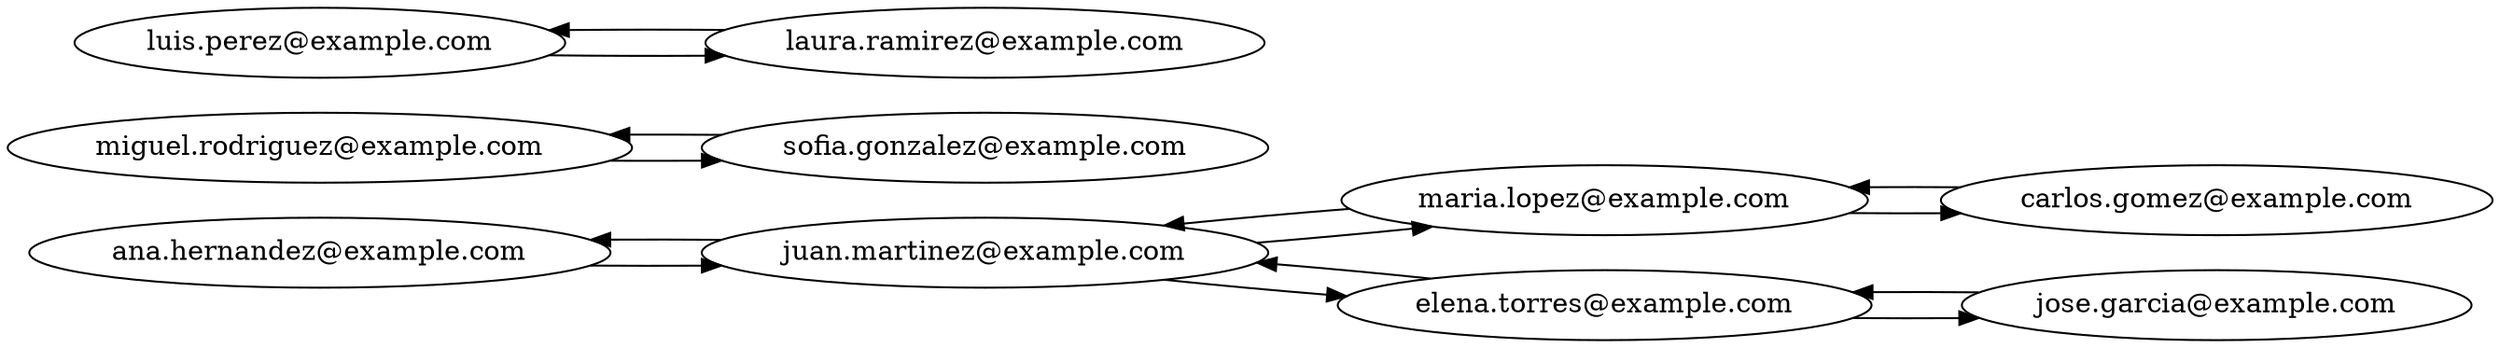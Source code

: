 digraph G {
rankdir=LR;
"ana.hernandez@example.com";
"ana.hernandez@example.com" -> "juan.martinez@example.com";
"juan.martinez@example.com";
"juan.martinez@example.com" -> "ana.hernandez@example.com";
"juan.martinez@example.com" -> "maria.lopez@example.com";
"juan.martinez@example.com" -> "elena.torres@example.com";
"miguel.rodriguez@example.com";
"miguel.rodriguez@example.com" -> "sofia.gonzalez@example.com";
"sofia.gonzalez@example.com";
"sofia.gonzalez@example.com" -> "miguel.rodriguez@example.com";
"luis.perez@example.com";
"luis.perez@example.com" -> "laura.ramirez@example.com";
"laura.ramirez@example.com";
"laura.ramirez@example.com" -> "luis.perez@example.com";
"carlos.gomez@example.com";
"carlos.gomez@example.com" -> "maria.lopez@example.com";
"maria.lopez@example.com";
"maria.lopez@example.com" -> "carlos.gomez@example.com";
"maria.lopez@example.com" -> "juan.martinez@example.com";
"jose.garcia@example.com";
"jose.garcia@example.com" -> "elena.torres@example.com";
"elena.torres@example.com";
"elena.torres@example.com" -> "jose.garcia@example.com";
"elena.torres@example.com" -> "juan.martinez@example.com";
}
